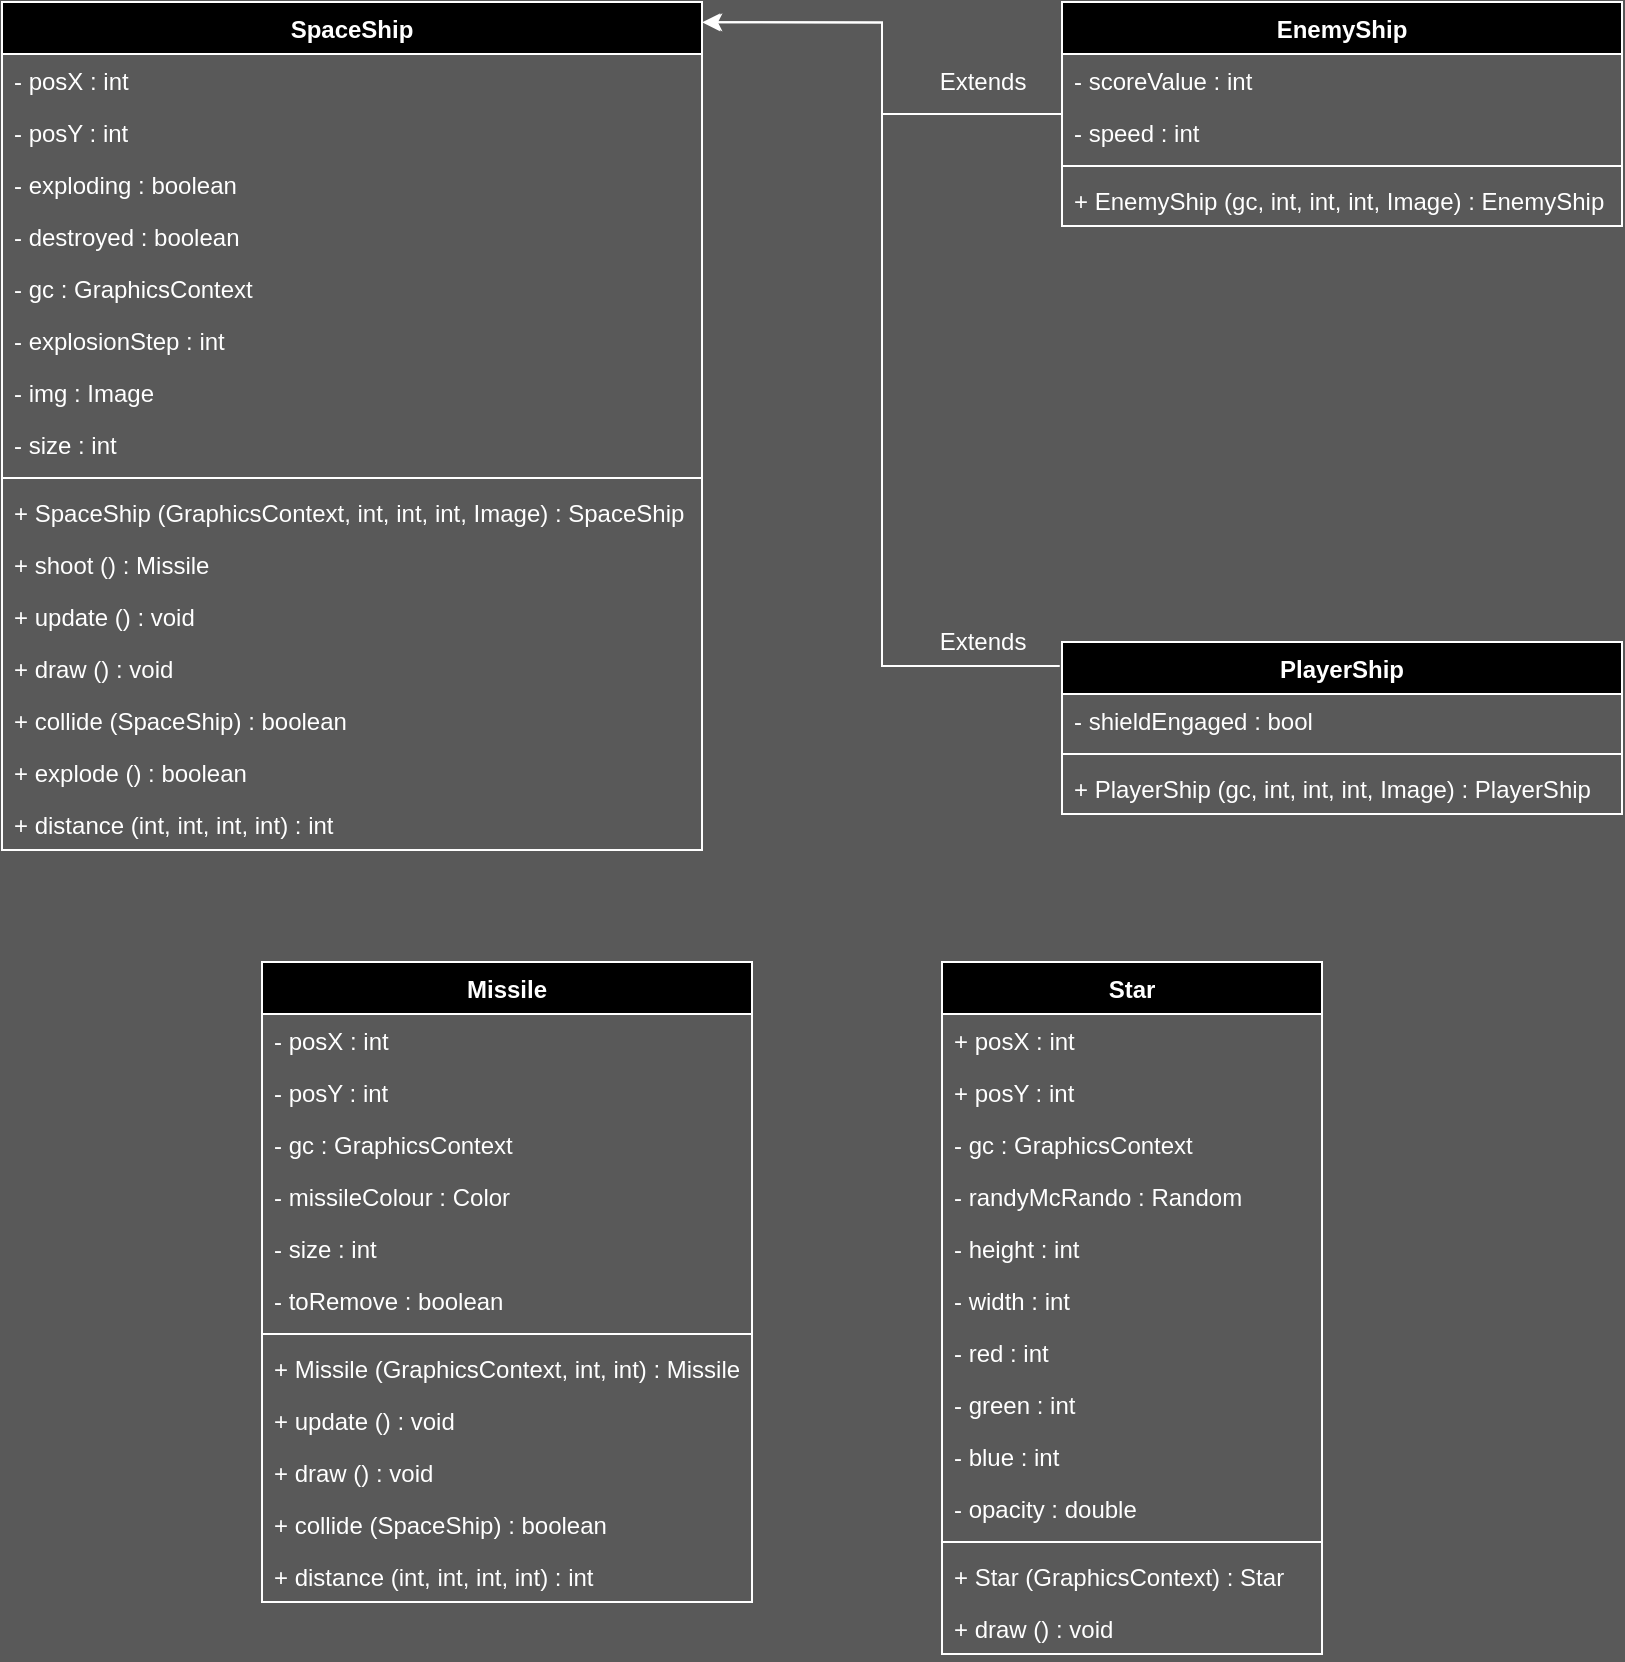 <mxfile version="13.2.4" type="device"><diagram id="Vrs2txvyziBs7OVZRVHv" name="Page-1"><mxGraphModel dx="1922" dy="792" grid="1" gridSize="10" guides="1" tooltips="1" connect="1" arrows="1" fold="1" page="1" pageScale="1" pageWidth="850" pageHeight="1100" background="#595959" math="0" shadow="0"><root><mxCell id="0"/><mxCell id="1" parent="0"/><mxCell id="RCWSkQihCLwXbSdqYRSP-37" style="edgeStyle=orthogonalEdgeStyle;rounded=0;orthogonalLoop=1;jettySize=auto;html=1;entryX=1;entryY=0.024;entryDx=0;entryDy=0;entryPerimeter=0;strokeColor=#FFFFFF;" edge="1" parent="1" source="RCWSkQihCLwXbSdqYRSP-19" target="RCWSkQihCLwXbSdqYRSP-1"><mxGeometry relative="1" as="geometry"/></mxCell><mxCell id="RCWSkQihCLwXbSdqYRSP-19" value="EnemyShip" style="swimlane;fontStyle=1;align=center;verticalAlign=top;childLayout=stackLayout;horizontal=1;startSize=26;horizontalStack=0;resizeParent=1;resizeParentMax=0;resizeLast=0;collapsible=1;marginBottom=0;strokeColor=#FFFFFF;fontColor=#FFFFFF;fillColor=#000000;" vertex="1" parent="1"><mxGeometry x="-300" y="40" width="280" height="112" as="geometry"/></mxCell><mxCell id="RCWSkQihCLwXbSdqYRSP-20" value="- scoreValue : int&#10;" style="text;strokeColor=none;fillColor=none;align=left;verticalAlign=top;spacingLeft=4;spacingRight=4;overflow=hidden;rotatable=0;points=[[0,0.5],[1,0.5]];portConstraint=eastwest;fontColor=#FFFFFF;" vertex="1" parent="RCWSkQihCLwXbSdqYRSP-19"><mxGeometry y="26" width="280" height="26" as="geometry"/></mxCell><mxCell id="RCWSkQihCLwXbSdqYRSP-21" value="- speed : int" style="text;strokeColor=none;fillColor=none;align=left;verticalAlign=top;spacingLeft=4;spacingRight=4;overflow=hidden;rotatable=0;points=[[0,0.5],[1,0.5]];portConstraint=eastwest;fontColor=#FFFFFF;" vertex="1" parent="RCWSkQihCLwXbSdqYRSP-19"><mxGeometry y="52" width="280" height="26" as="geometry"/></mxCell><mxCell id="RCWSkQihCLwXbSdqYRSP-28" value="" style="line;strokeWidth=1;fillColor=none;align=left;verticalAlign=middle;spacingTop=-1;spacingLeft=3;spacingRight=3;rotatable=0;labelPosition=right;points=[];portConstraint=eastwest;strokeColor=#FFFFFF;" vertex="1" parent="RCWSkQihCLwXbSdqYRSP-19"><mxGeometry y="78" width="280" height="8" as="geometry"/></mxCell><mxCell id="RCWSkQihCLwXbSdqYRSP-30" value="+ EnemyShip (gc, int, int, int, Image) : EnemyShip" style="text;strokeColor=none;fillColor=none;align=left;verticalAlign=top;spacingLeft=4;spacingRight=4;overflow=hidden;rotatable=0;points=[[0,0.5],[1,0.5]];portConstraint=eastwest;fontColor=#FFFFFF;" vertex="1" parent="RCWSkQihCLwXbSdqYRSP-19"><mxGeometry y="86" width="280" height="26" as="geometry"/></mxCell><mxCell id="RCWSkQihCLwXbSdqYRSP-44" style="edgeStyle=orthogonalEdgeStyle;rounded=0;orthogonalLoop=1;jettySize=auto;html=1;entryX=1.003;entryY=0.024;entryDx=0;entryDy=0;entryPerimeter=0;strokeColor=#FFFFFF;exitX=-0.004;exitY=0.14;exitDx=0;exitDy=0;exitPerimeter=0;" edge="1" parent="1" source="RCWSkQihCLwXbSdqYRSP-39" target="RCWSkQihCLwXbSdqYRSP-1"><mxGeometry relative="1" as="geometry"><mxPoint x="-290" y="106" as="sourcePoint"/><mxPoint x="-420" y="60.176" as="targetPoint"/></mxGeometry></mxCell><mxCell id="RCWSkQihCLwXbSdqYRSP-1" value="SpaceShip&#10;" style="swimlane;fontStyle=1;align=center;verticalAlign=top;childLayout=stackLayout;horizontal=1;startSize=26;horizontalStack=0;resizeParent=1;resizeParentMax=0;resizeLast=0;collapsible=1;marginBottom=0;strokeColor=#FFFFFF;fontColor=#FFFFFF;fillColor=#000000;" vertex="1" parent="1"><mxGeometry x="-830" y="40" width="350" height="424" as="geometry"/></mxCell><mxCell id="RCWSkQihCLwXbSdqYRSP-2" value="- posX : int&#10;" style="text;strokeColor=none;fillColor=none;align=left;verticalAlign=top;spacingLeft=4;spacingRight=4;overflow=hidden;rotatable=0;points=[[0,0.5],[1,0.5]];portConstraint=eastwest;fontColor=#FFFFFF;" vertex="1" parent="RCWSkQihCLwXbSdqYRSP-1"><mxGeometry y="26" width="350" height="26" as="geometry"/></mxCell><mxCell id="RCWSkQihCLwXbSdqYRSP-3" value="- posY : int" style="text;strokeColor=none;fillColor=none;align=left;verticalAlign=top;spacingLeft=4;spacingRight=4;overflow=hidden;rotatable=0;points=[[0,0.5],[1,0.5]];portConstraint=eastwest;fontColor=#FFFFFF;" vertex="1" parent="RCWSkQihCLwXbSdqYRSP-1"><mxGeometry y="52" width="350" height="26" as="geometry"/></mxCell><mxCell id="RCWSkQihCLwXbSdqYRSP-8" value="- exploding : boolean&#10;" style="text;strokeColor=none;fillColor=none;align=left;verticalAlign=top;spacingLeft=4;spacingRight=4;overflow=hidden;rotatable=0;points=[[0,0.5],[1,0.5]];portConstraint=eastwest;fontColor=#FFFFFF;" vertex="1" parent="RCWSkQihCLwXbSdqYRSP-1"><mxGeometry y="78" width="350" height="26" as="geometry"/></mxCell><mxCell id="RCWSkQihCLwXbSdqYRSP-9" value="- destroyed : boolean&#10;" style="text;strokeColor=none;fillColor=none;align=left;verticalAlign=top;spacingLeft=4;spacingRight=4;overflow=hidden;rotatable=0;points=[[0,0.5],[1,0.5]];portConstraint=eastwest;fontColor=#FFFFFF;" vertex="1" parent="RCWSkQihCLwXbSdqYRSP-1"><mxGeometry y="104" width="350" height="26" as="geometry"/></mxCell><mxCell id="RCWSkQihCLwXbSdqYRSP-12" value="- gc : GraphicsContext&#10;" style="text;strokeColor=none;fillColor=none;align=left;verticalAlign=top;spacingLeft=4;spacingRight=4;overflow=hidden;rotatable=0;points=[[0,0.5],[1,0.5]];portConstraint=eastwest;fontColor=#FFFFFF;" vertex="1" parent="RCWSkQihCLwXbSdqYRSP-1"><mxGeometry y="130" width="350" height="26" as="geometry"/></mxCell><mxCell id="RCWSkQihCLwXbSdqYRSP-11" value="- explosionStep : int&#10;" style="text;strokeColor=none;fillColor=none;align=left;verticalAlign=top;spacingLeft=4;spacingRight=4;overflow=hidden;rotatable=0;points=[[0,0.5],[1,0.5]];portConstraint=eastwest;fontColor=#FFFFFF;" vertex="1" parent="RCWSkQihCLwXbSdqYRSP-1"><mxGeometry y="156" width="350" height="26" as="geometry"/></mxCell><mxCell id="RCWSkQihCLwXbSdqYRSP-10" value="- img : Image&#10;" style="text;strokeColor=none;fillColor=none;align=left;verticalAlign=top;spacingLeft=4;spacingRight=4;overflow=hidden;rotatable=0;points=[[0,0.5],[1,0.5]];portConstraint=eastwest;fontColor=#FFFFFF;" vertex="1" parent="RCWSkQihCLwXbSdqYRSP-1"><mxGeometry y="182" width="350" height="26" as="geometry"/></mxCell><mxCell id="RCWSkQihCLwXbSdqYRSP-4" value="- size : int&#10;" style="text;strokeColor=none;fillColor=none;align=left;verticalAlign=top;spacingLeft=4;spacingRight=4;overflow=hidden;rotatable=0;points=[[0,0.5],[1,0.5]];portConstraint=eastwest;fontColor=#FFFFFF;" vertex="1" parent="RCWSkQihCLwXbSdqYRSP-1"><mxGeometry y="208" width="350" height="26" as="geometry"/></mxCell><mxCell id="RCWSkQihCLwXbSdqYRSP-5" value="" style="line;strokeWidth=1;fillColor=none;align=left;verticalAlign=middle;spacingTop=-1;spacingLeft=3;spacingRight=3;rotatable=0;labelPosition=right;points=[];portConstraint=eastwest;strokeColor=#FFFFFF;" vertex="1" parent="RCWSkQihCLwXbSdqYRSP-1"><mxGeometry y="234" width="350" height="8" as="geometry"/></mxCell><mxCell id="RCWSkQihCLwXbSdqYRSP-6" value="+ SpaceShip (GraphicsContext, int, int, int, Image) : SpaceShip" style="text;strokeColor=none;fillColor=none;align=left;verticalAlign=top;spacingLeft=4;spacingRight=4;overflow=hidden;rotatable=0;points=[[0,0.5],[1,0.5]];portConstraint=eastwest;fontColor=#FFFFFF;" vertex="1" parent="RCWSkQihCLwXbSdqYRSP-1"><mxGeometry y="242" width="350" height="26" as="geometry"/></mxCell><mxCell id="RCWSkQihCLwXbSdqYRSP-13" value="+ shoot () : Missile" style="text;strokeColor=none;fillColor=none;align=left;verticalAlign=top;spacingLeft=4;spacingRight=4;overflow=hidden;rotatable=0;points=[[0,0.5],[1,0.5]];portConstraint=eastwest;fontColor=#FFFFFF;" vertex="1" parent="RCWSkQihCLwXbSdqYRSP-1"><mxGeometry y="268" width="350" height="26" as="geometry"/></mxCell><mxCell id="RCWSkQihCLwXbSdqYRSP-14" value="+ update () : void" style="text;strokeColor=none;fillColor=none;align=left;verticalAlign=top;spacingLeft=4;spacingRight=4;overflow=hidden;rotatable=0;points=[[0,0.5],[1,0.5]];portConstraint=eastwest;fontColor=#FFFFFF;" vertex="1" parent="RCWSkQihCLwXbSdqYRSP-1"><mxGeometry y="294" width="350" height="26" as="geometry"/></mxCell><mxCell id="RCWSkQihCLwXbSdqYRSP-15" value="+ draw () : void" style="text;strokeColor=none;fillColor=none;align=left;verticalAlign=top;spacingLeft=4;spacingRight=4;overflow=hidden;rotatable=0;points=[[0,0.5],[1,0.5]];portConstraint=eastwest;fontColor=#FFFFFF;" vertex="1" parent="RCWSkQihCLwXbSdqYRSP-1"><mxGeometry y="320" width="350" height="26" as="geometry"/></mxCell><mxCell id="RCWSkQihCLwXbSdqYRSP-16" value="+ collide (SpaceShip) : boolean" style="text;strokeColor=none;fillColor=none;align=left;verticalAlign=top;spacingLeft=4;spacingRight=4;overflow=hidden;rotatable=0;points=[[0,0.5],[1,0.5]];portConstraint=eastwest;fontColor=#FFFFFF;" vertex="1" parent="RCWSkQihCLwXbSdqYRSP-1"><mxGeometry y="346" width="350" height="26" as="geometry"/></mxCell><mxCell id="RCWSkQihCLwXbSdqYRSP-17" value="+ explode () : boolean" style="text;strokeColor=none;fillColor=none;align=left;verticalAlign=top;spacingLeft=4;spacingRight=4;overflow=hidden;rotatable=0;points=[[0,0.5],[1,0.5]];portConstraint=eastwest;fontColor=#FFFFFF;" vertex="1" parent="RCWSkQihCLwXbSdqYRSP-1"><mxGeometry y="372" width="350" height="26" as="geometry"/></mxCell><mxCell id="RCWSkQihCLwXbSdqYRSP-18" value="+ distance (int, int, int, int) : int" style="text;strokeColor=none;fillColor=none;align=left;verticalAlign=top;spacingLeft=4;spacingRight=4;overflow=hidden;rotatable=0;points=[[0,0.5],[1,0.5]];portConstraint=eastwest;fontColor=#FFFFFF;" vertex="1" parent="RCWSkQihCLwXbSdqYRSP-1"><mxGeometry y="398" width="350" height="26" as="geometry"/></mxCell><mxCell id="RCWSkQihCLwXbSdqYRSP-45" value="Extends" style="text;html=1;align=center;verticalAlign=middle;resizable=0;points=[];autosize=1;fontColor=#FFFFFF;" vertex="1" parent="1"><mxGeometry x="-370" y="350" width="60" height="20" as="geometry"/></mxCell><mxCell id="RCWSkQihCLwXbSdqYRSP-46" value="Extends" style="text;html=1;align=center;verticalAlign=middle;resizable=0;points=[];autosize=1;fontColor=#FFFFFF;" vertex="1" parent="1"><mxGeometry x="-370" y="70" width="60" height="20" as="geometry"/></mxCell><mxCell id="RCWSkQihCLwXbSdqYRSP-65" value="Star" style="swimlane;fontStyle=1;align=center;verticalAlign=top;childLayout=stackLayout;horizontal=1;startSize=26;horizontalStack=0;resizeParent=1;resizeParentMax=0;resizeLast=0;collapsible=1;marginBottom=0;strokeColor=#FFFFFF;fontColor=#FFFFFF;fillColor=#000000;" vertex="1" parent="1"><mxGeometry x="-360" y="520" width="190" height="346" as="geometry"/></mxCell><mxCell id="RCWSkQihCLwXbSdqYRSP-66" value="+ posX : int&#10;" style="text;strokeColor=none;fillColor=none;align=left;verticalAlign=top;spacingLeft=4;spacingRight=4;overflow=hidden;rotatable=0;points=[[0,0.5],[1,0.5]];portConstraint=eastwest;fontColor=#FFFFFF;" vertex="1" parent="RCWSkQihCLwXbSdqYRSP-65"><mxGeometry y="26" width="190" height="26" as="geometry"/></mxCell><mxCell id="RCWSkQihCLwXbSdqYRSP-67" value="+ posY : int" style="text;strokeColor=none;fillColor=none;align=left;verticalAlign=top;spacingLeft=4;spacingRight=4;overflow=hidden;rotatable=0;points=[[0,0.5],[1,0.5]];portConstraint=eastwest;fontColor=#FFFFFF;" vertex="1" parent="RCWSkQihCLwXbSdqYRSP-65"><mxGeometry y="52" width="190" height="26" as="geometry"/></mxCell><mxCell id="RCWSkQihCLwXbSdqYRSP-68" value="- gc : GraphicsContext&#10;" style="text;strokeColor=none;fillColor=none;align=left;verticalAlign=top;spacingLeft=4;spacingRight=4;overflow=hidden;rotatable=0;points=[[0,0.5],[1,0.5]];portConstraint=eastwest;fontColor=#FFFFFF;" vertex="1" parent="RCWSkQihCLwXbSdqYRSP-65"><mxGeometry y="78" width="190" height="26" as="geometry"/></mxCell><mxCell id="RCWSkQihCLwXbSdqYRSP-69" value="- randyMcRando : Random" style="text;strokeColor=none;fillColor=none;align=left;verticalAlign=top;spacingLeft=4;spacingRight=4;overflow=hidden;rotatable=0;points=[[0,0.5],[1,0.5]];portConstraint=eastwest;fontColor=#FFFFFF;" vertex="1" parent="RCWSkQihCLwXbSdqYRSP-65"><mxGeometry y="104" width="190" height="26" as="geometry"/></mxCell><mxCell id="RCWSkQihCLwXbSdqYRSP-78" value="- height : int" style="text;strokeColor=none;fillColor=none;align=left;verticalAlign=top;spacingLeft=4;spacingRight=4;overflow=hidden;rotatable=0;points=[[0,0.5],[1,0.5]];portConstraint=eastwest;fontColor=#FFFFFF;" vertex="1" parent="RCWSkQihCLwXbSdqYRSP-65"><mxGeometry y="130" width="190" height="26" as="geometry"/></mxCell><mxCell id="RCWSkQihCLwXbSdqYRSP-79" value="- width : int" style="text;strokeColor=none;fillColor=none;align=left;verticalAlign=top;spacingLeft=4;spacingRight=4;overflow=hidden;rotatable=0;points=[[0,0.5],[1,0.5]];portConstraint=eastwest;fontColor=#FFFFFF;" vertex="1" parent="RCWSkQihCLwXbSdqYRSP-65"><mxGeometry y="156" width="190" height="26" as="geometry"/></mxCell><mxCell id="RCWSkQihCLwXbSdqYRSP-80" value="- red : int" style="text;strokeColor=none;fillColor=none;align=left;verticalAlign=top;spacingLeft=4;spacingRight=4;overflow=hidden;rotatable=0;points=[[0,0.5],[1,0.5]];portConstraint=eastwest;fontColor=#FFFFFF;" vertex="1" parent="RCWSkQihCLwXbSdqYRSP-65"><mxGeometry y="182" width="190" height="26" as="geometry"/></mxCell><mxCell id="RCWSkQihCLwXbSdqYRSP-81" value="- green : int" style="text;strokeColor=none;fillColor=none;align=left;verticalAlign=top;spacingLeft=4;spacingRight=4;overflow=hidden;rotatable=0;points=[[0,0.5],[1,0.5]];portConstraint=eastwest;fontColor=#FFFFFF;" vertex="1" parent="RCWSkQihCLwXbSdqYRSP-65"><mxGeometry y="208" width="190" height="26" as="geometry"/></mxCell><mxCell id="RCWSkQihCLwXbSdqYRSP-82" value="- blue : int" style="text;strokeColor=none;fillColor=none;align=left;verticalAlign=top;spacingLeft=4;spacingRight=4;overflow=hidden;rotatable=0;points=[[0,0.5],[1,0.5]];portConstraint=eastwest;fontColor=#FFFFFF;" vertex="1" parent="RCWSkQihCLwXbSdqYRSP-65"><mxGeometry y="234" width="190" height="26" as="geometry"/></mxCell><mxCell id="RCWSkQihCLwXbSdqYRSP-70" value="- opacity : double&#10;" style="text;strokeColor=none;fillColor=none;align=left;verticalAlign=top;spacingLeft=4;spacingRight=4;overflow=hidden;rotatable=0;points=[[0,0.5],[1,0.5]];portConstraint=eastwest;fontColor=#FFFFFF;" vertex="1" parent="RCWSkQihCLwXbSdqYRSP-65"><mxGeometry y="260" width="190" height="26" as="geometry"/></mxCell><mxCell id="RCWSkQihCLwXbSdqYRSP-72" value="" style="line;strokeWidth=1;fillColor=none;align=left;verticalAlign=middle;spacingTop=-1;spacingLeft=3;spacingRight=3;rotatable=0;labelPosition=right;points=[];portConstraint=eastwest;strokeColor=#FFFFFF;" vertex="1" parent="RCWSkQihCLwXbSdqYRSP-65"><mxGeometry y="286" width="190" height="8" as="geometry"/></mxCell><mxCell id="RCWSkQihCLwXbSdqYRSP-73" value="+ Star (GraphicsContext) : Star" style="text;strokeColor=none;fillColor=none;align=left;verticalAlign=top;spacingLeft=4;spacingRight=4;overflow=hidden;rotatable=0;points=[[0,0.5],[1,0.5]];portConstraint=eastwest;fontColor=#FFFFFF;" vertex="1" parent="RCWSkQihCLwXbSdqYRSP-65"><mxGeometry y="294" width="190" height="26" as="geometry"/></mxCell><mxCell id="RCWSkQihCLwXbSdqYRSP-75" value="+ draw () : void" style="text;strokeColor=none;fillColor=none;align=left;verticalAlign=top;spacingLeft=4;spacingRight=4;overflow=hidden;rotatable=0;points=[[0,0.5],[1,0.5]];portConstraint=eastwest;fontColor=#FFFFFF;" vertex="1" parent="RCWSkQihCLwXbSdqYRSP-65"><mxGeometry y="320" width="190" height="26" as="geometry"/></mxCell><mxCell id="RCWSkQihCLwXbSdqYRSP-47" value="Missile" style="swimlane;fontStyle=1;align=center;verticalAlign=top;childLayout=stackLayout;horizontal=1;startSize=26;horizontalStack=0;resizeParent=1;resizeParentMax=0;resizeLast=0;collapsible=1;marginBottom=0;strokeColor=#FFFFFF;fontColor=#FFFFFF;fillColor=#000000;" vertex="1" parent="1"><mxGeometry x="-700" y="520" width="245" height="320" as="geometry"/></mxCell><mxCell id="RCWSkQihCLwXbSdqYRSP-48" value="- posX : int&#10;" style="text;strokeColor=none;fillColor=none;align=left;verticalAlign=top;spacingLeft=4;spacingRight=4;overflow=hidden;rotatable=0;points=[[0,0.5],[1,0.5]];portConstraint=eastwest;fontColor=#FFFFFF;" vertex="1" parent="RCWSkQihCLwXbSdqYRSP-47"><mxGeometry y="26" width="245" height="26" as="geometry"/></mxCell><mxCell id="RCWSkQihCLwXbSdqYRSP-49" value="- posY : int" style="text;strokeColor=none;fillColor=none;align=left;verticalAlign=top;spacingLeft=4;spacingRight=4;overflow=hidden;rotatable=0;points=[[0,0.5],[1,0.5]];portConstraint=eastwest;fontColor=#FFFFFF;" vertex="1" parent="RCWSkQihCLwXbSdqYRSP-47"><mxGeometry y="52" width="245" height="26" as="geometry"/></mxCell><mxCell id="RCWSkQihCLwXbSdqYRSP-52" value="- gc : GraphicsContext&#10;" style="text;strokeColor=none;fillColor=none;align=left;verticalAlign=top;spacingLeft=4;spacingRight=4;overflow=hidden;rotatable=0;points=[[0,0.5],[1,0.5]];portConstraint=eastwest;fontColor=#FFFFFF;" vertex="1" parent="RCWSkQihCLwXbSdqYRSP-47"><mxGeometry y="78" width="245" height="26" as="geometry"/></mxCell><mxCell id="RCWSkQihCLwXbSdqYRSP-54" value="- missileColour : Color" style="text;strokeColor=none;fillColor=none;align=left;verticalAlign=top;spacingLeft=4;spacingRight=4;overflow=hidden;rotatable=0;points=[[0,0.5],[1,0.5]];portConstraint=eastwest;fontColor=#FFFFFF;" vertex="1" parent="RCWSkQihCLwXbSdqYRSP-47"><mxGeometry y="104" width="245" height="26" as="geometry"/></mxCell><mxCell id="RCWSkQihCLwXbSdqYRSP-55" value="- size : int&#10;" style="text;strokeColor=none;fillColor=none;align=left;verticalAlign=top;spacingLeft=4;spacingRight=4;overflow=hidden;rotatable=0;points=[[0,0.5],[1,0.5]];portConstraint=eastwest;fontColor=#FFFFFF;" vertex="1" parent="RCWSkQihCLwXbSdqYRSP-47"><mxGeometry y="130" width="245" height="26" as="geometry"/></mxCell><mxCell id="RCWSkQihCLwXbSdqYRSP-64" value="- toRemove : boolean&#10;" style="text;strokeColor=none;fillColor=none;align=left;verticalAlign=top;spacingLeft=4;spacingRight=4;overflow=hidden;rotatable=0;points=[[0,0.5],[1,0.5]];portConstraint=eastwest;fontColor=#FFFFFF;" vertex="1" parent="RCWSkQihCLwXbSdqYRSP-47"><mxGeometry y="156" width="245" height="26" as="geometry"/></mxCell><mxCell id="RCWSkQihCLwXbSdqYRSP-56" value="" style="line;strokeWidth=1;fillColor=none;align=left;verticalAlign=middle;spacingTop=-1;spacingLeft=3;spacingRight=3;rotatable=0;labelPosition=right;points=[];portConstraint=eastwest;strokeColor=#FFFFFF;" vertex="1" parent="RCWSkQihCLwXbSdqYRSP-47"><mxGeometry y="182" width="245" height="8" as="geometry"/></mxCell><mxCell id="RCWSkQihCLwXbSdqYRSP-57" value="+ Missile (GraphicsContext, int, int) : Missile" style="text;strokeColor=none;fillColor=none;align=left;verticalAlign=top;spacingLeft=4;spacingRight=4;overflow=hidden;rotatable=0;points=[[0,0.5],[1,0.5]];portConstraint=eastwest;fontColor=#FFFFFF;" vertex="1" parent="RCWSkQihCLwXbSdqYRSP-47"><mxGeometry y="190" width="245" height="26" as="geometry"/></mxCell><mxCell id="RCWSkQihCLwXbSdqYRSP-59" value="+ update () : void" style="text;strokeColor=none;fillColor=none;align=left;verticalAlign=top;spacingLeft=4;spacingRight=4;overflow=hidden;rotatable=0;points=[[0,0.5],[1,0.5]];portConstraint=eastwest;fontColor=#FFFFFF;" vertex="1" parent="RCWSkQihCLwXbSdqYRSP-47"><mxGeometry y="216" width="245" height="26" as="geometry"/></mxCell><mxCell id="RCWSkQihCLwXbSdqYRSP-60" value="+ draw () : void" style="text;strokeColor=none;fillColor=none;align=left;verticalAlign=top;spacingLeft=4;spacingRight=4;overflow=hidden;rotatable=0;points=[[0,0.5],[1,0.5]];portConstraint=eastwest;fontColor=#FFFFFF;" vertex="1" parent="RCWSkQihCLwXbSdqYRSP-47"><mxGeometry y="242" width="245" height="26" as="geometry"/></mxCell><mxCell id="RCWSkQihCLwXbSdqYRSP-61" value="+ collide (SpaceShip) : boolean" style="text;strokeColor=none;fillColor=none;align=left;verticalAlign=top;spacingLeft=4;spacingRight=4;overflow=hidden;rotatable=0;points=[[0,0.5],[1,0.5]];portConstraint=eastwest;fontColor=#FFFFFF;" vertex="1" parent="RCWSkQihCLwXbSdqYRSP-47"><mxGeometry y="268" width="245" height="26" as="geometry"/></mxCell><mxCell id="RCWSkQihCLwXbSdqYRSP-63" value="+ distance (int, int, int, int) : int" style="text;strokeColor=none;fillColor=none;align=left;verticalAlign=top;spacingLeft=4;spacingRight=4;overflow=hidden;rotatable=0;points=[[0,0.5],[1,0.5]];portConstraint=eastwest;fontColor=#FFFFFF;" vertex="1" parent="RCWSkQihCLwXbSdqYRSP-47"><mxGeometry y="294" width="245" height="26" as="geometry"/></mxCell><mxCell id="RCWSkQihCLwXbSdqYRSP-39" value="PlayerShip" style="swimlane;fontStyle=1;align=center;verticalAlign=top;childLayout=stackLayout;horizontal=1;startSize=26;horizontalStack=0;resizeParent=1;resizeParentMax=0;resizeLast=0;collapsible=1;marginBottom=0;strokeColor=#FFFFFF;fontColor=#FFFFFF;fillColor=#000000;" vertex="1" parent="1"><mxGeometry x="-300" y="360" width="280" height="86" as="geometry"/></mxCell><mxCell id="RCWSkQihCLwXbSdqYRSP-40" value="- shieldEngaged : bool&#10;" style="text;strokeColor=none;fillColor=none;align=left;verticalAlign=top;spacingLeft=4;spacingRight=4;overflow=hidden;rotatable=0;points=[[0,0.5],[1,0.5]];portConstraint=eastwest;fontColor=#FFFFFF;" vertex="1" parent="RCWSkQihCLwXbSdqYRSP-39"><mxGeometry y="26" width="280" height="26" as="geometry"/></mxCell><mxCell id="RCWSkQihCLwXbSdqYRSP-42" value="" style="line;strokeWidth=1;fillColor=none;align=left;verticalAlign=middle;spacingTop=-1;spacingLeft=3;spacingRight=3;rotatable=0;labelPosition=right;points=[];portConstraint=eastwest;strokeColor=#FFFFFF;" vertex="1" parent="RCWSkQihCLwXbSdqYRSP-39"><mxGeometry y="52" width="280" height="8" as="geometry"/></mxCell><mxCell id="RCWSkQihCLwXbSdqYRSP-43" value="+ PlayerShip (gc, int, int, int, Image) : PlayerShip" style="text;strokeColor=none;fillColor=none;align=left;verticalAlign=top;spacingLeft=4;spacingRight=4;overflow=hidden;rotatable=0;points=[[0,0.5],[1,0.5]];portConstraint=eastwest;fontColor=#FFFFFF;" vertex="1" parent="RCWSkQihCLwXbSdqYRSP-39"><mxGeometry y="60" width="280" height="26" as="geometry"/></mxCell></root></mxGraphModel></diagram></mxfile>